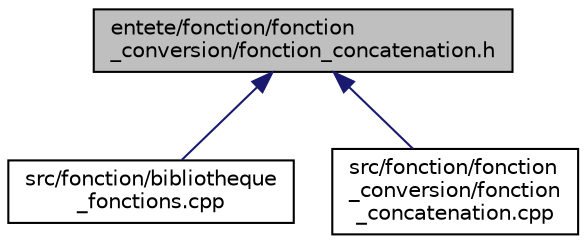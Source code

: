 digraph "entete/fonction/fonction_conversion/fonction_concatenation.h"
{
  edge [fontname="Helvetica",fontsize="10",labelfontname="Helvetica",labelfontsize="10"];
  node [fontname="Helvetica",fontsize="10",shape=record];
  Node27 [label="entete/fonction/fonction\l_conversion/fonction_concatenation.h",height=0.2,width=0.4,color="black", fillcolor="grey75", style="filled", fontcolor="black"];
  Node27 -> Node28 [dir="back",color="midnightblue",fontsize="10",style="solid",fontname="Helvetica"];
  Node28 [label="src/fonction/bibliotheque\l_fonctions.cpp",height=0.2,width=0.4,color="black", fillcolor="white", style="filled",URL="$bibliotheque__fonctions_8cpp.html",tooltip="Fichier d&#39;implémentation de la classe bibliotheque_fonctions. "];
  Node27 -> Node29 [dir="back",color="midnightblue",fontsize="10",style="solid",fontname="Helvetica"];
  Node29 [label="src/fonction/fonction\l_conversion/fonction\l_concatenation.cpp",height=0.2,width=0.4,color="black", fillcolor="white", style="filled",URL="$fonction__concatenation_8cpp.html",tooltip="Fichier d&#39;implémentation de la classe fonction_concatenation. "];
}
